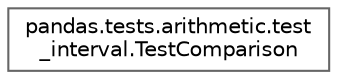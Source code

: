 digraph "Graphical Class Hierarchy"
{
 // LATEX_PDF_SIZE
  bgcolor="transparent";
  edge [fontname=Helvetica,fontsize=10,labelfontname=Helvetica,labelfontsize=10];
  node [fontname=Helvetica,fontsize=10,shape=box,height=0.2,width=0.4];
  rankdir="LR";
  Node0 [id="Node000000",label="pandas.tests.arithmetic.test\l_interval.TestComparison",height=0.2,width=0.4,color="grey40", fillcolor="white", style="filled",URL="$da/d1c/classpandas_1_1tests_1_1arithmetic_1_1test__interval_1_1TestComparison.html",tooltip=" "];
}
